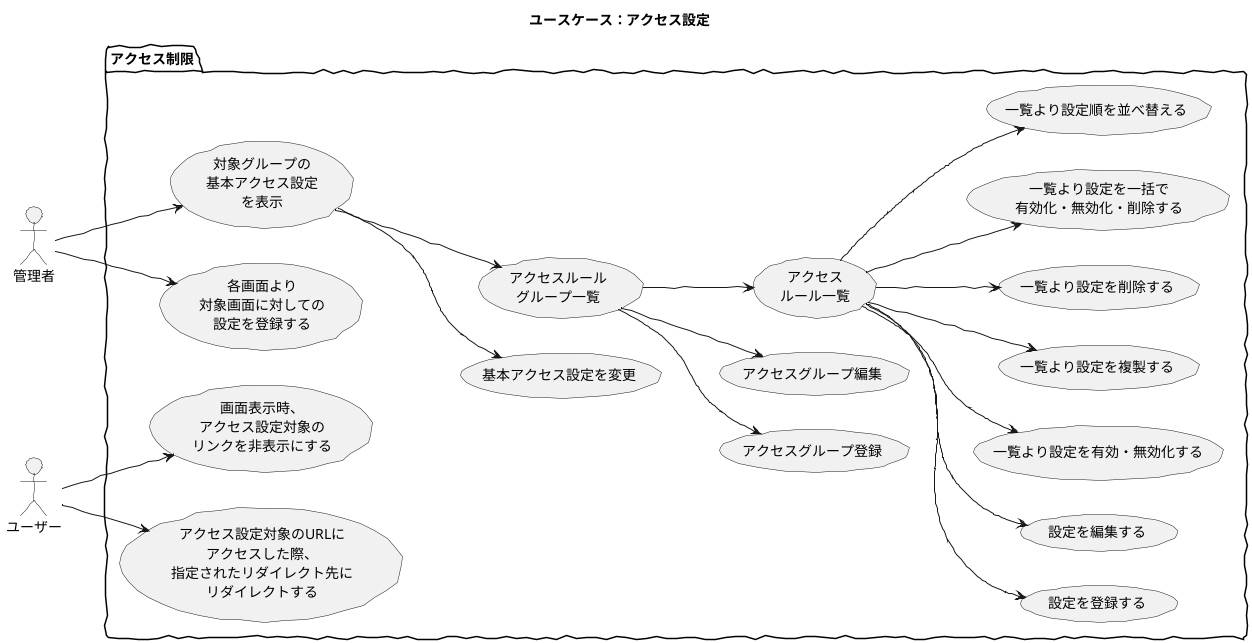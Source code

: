 @startuml

skinparam handwritten true
skinparam backgroundColor white

title ユースケース：アクセス設定

actor 管理者
actor ユーザー

package アクセス制限 {
	left to right direction
	管理者 --> (対象グループの\n基本アクセス設定\nを表示)
	(対象グループの\n基本アクセス設定\nを表示) --> (基本アクセス設定を変更)
	(対象グループの\n基本アクセス設定\nを表示) --> (アクセスルール\nグループ一覧)
	(アクセスルール\nグループ一覧) --> (アクセスグループ登録)
	(アクセスルール\nグループ一覧) --> (アクセスグループ編集)
	(アクセスルール\nグループ一覧) --> (アクセス\nルール一覧)
	(アクセス\nルール一覧) --> (設定を登録する)
	(アクセス\nルール一覧) --> (設定を編集する)
	
	(アクセス\nルール一覧) --> (一覧より設定を有効・無効化する)
	(アクセス\nルール一覧) --> (一覧より設定を複製する)
	(アクセス\nルール一覧) --> (一覧より設定を削除する)
	(アクセス\nルール一覧) --> (一覧より設定を一括で\n有効化・無効化・削除する)
	(アクセス\nルール一覧) --> (一覧より設定順を並べ替える)
	管理者 --> (各画面より\n対象画面に対しての\n設定を登録する)
	ユーザー --> (画面表示時、\nアクセス設定対象の\nリンクを非表示にする)
	ユーザー --> (アクセス設定対象のURLに\nアクセスした際、\n指定されたリダイレクト先に\nリダイレクトする)
}

@enduml
